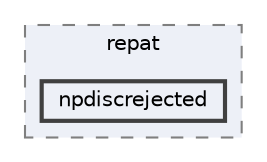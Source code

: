 digraph "repository/mnp/src/main/java/com/sterlite/cal/mnp/service/repat/npdiscrejected"
{
 // LATEX_PDF_SIZE
  bgcolor="transparent";
  edge [fontname=Helvetica,fontsize=10,labelfontname=Helvetica,labelfontsize=10];
  node [fontname=Helvetica,fontsize=10,shape=box,height=0.2,width=0.4];
  compound=true
  subgraph clusterdir_e3304d759a9c19d9c61c82aa08676cea {
    graph [ bgcolor="#edf0f7", pencolor="grey50", label="repat", fontname=Helvetica,fontsize=10 style="filled,dashed", URL="dir_e3304d759a9c19d9c61c82aa08676cea.html",tooltip=""]
  dir_75217b79fbc1b7b89e038d22f50801df [label="npdiscrejected", fillcolor="#edf0f7", color="grey25", style="filled,bold", URL="dir_75217b79fbc1b7b89e038d22f50801df.html",tooltip=""];
  }
}
